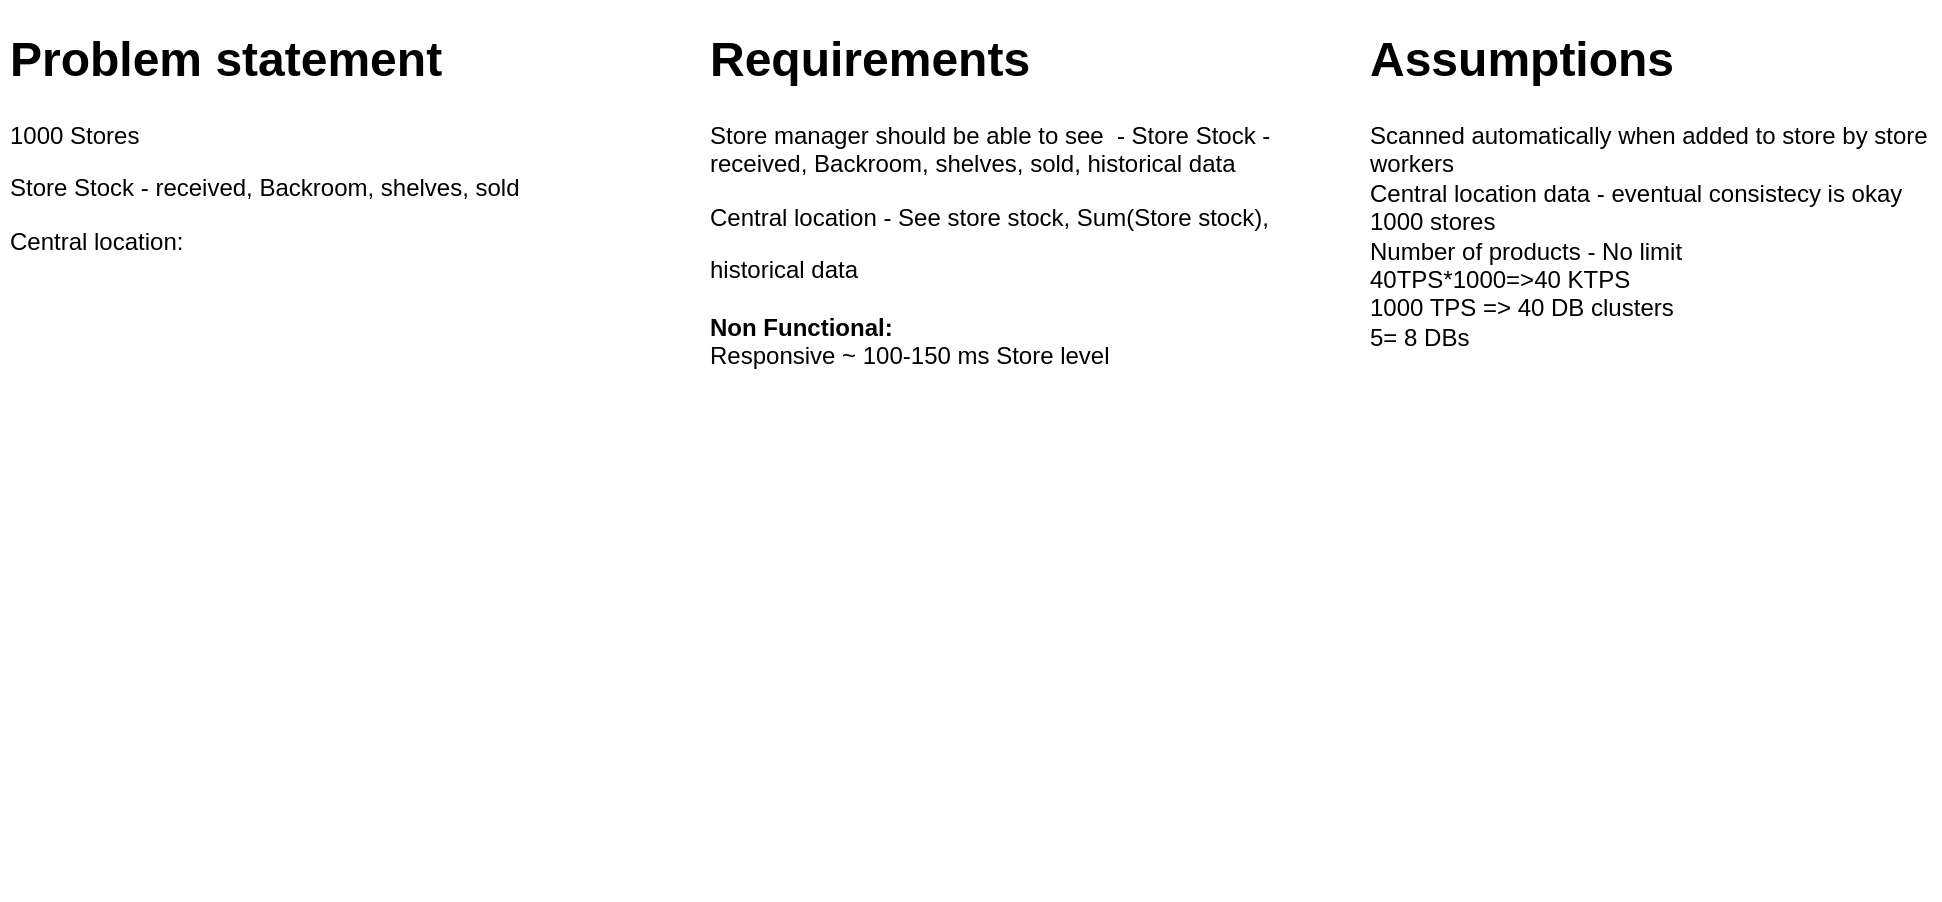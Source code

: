 <mxfile version="14.4.3" type="device" pages="3"><diagram id="UNdB63QJgYOPVIE6-4ie" name="Page-1"><mxGraphModel dx="1426" dy="860" grid="1" gridSize="10" guides="1" tooltips="1" connect="1" arrows="1" fold="1" page="1" pageScale="1" pageWidth="1600" pageHeight="900" math="0" shadow="0"><root><mxCell id="0"/><mxCell id="1" parent="0"/><mxCell id="GRGXwl9qzXYKM8jDBroG-9" value="&lt;h1&gt;Problem statement&lt;/h1&gt;&lt;p&gt;1000 Stores&lt;/p&gt;&lt;p&gt;Store Stock - received, Backroom, shelves, sold&lt;/p&gt;&lt;p&gt;Central location:&amp;nbsp;&lt;/p&gt;&lt;p&gt;&lt;br&gt;&lt;/p&gt;" style="text;html=1;strokeColor=none;fillColor=none;spacing=5;spacingTop=-20;whiteSpace=wrap;overflow=hidden;rounded=0;" vertex="1" parent="1"><mxGeometry x="70" y="50" width="290" height="440" as="geometry"/></mxCell><mxCell id="GRGXwl9qzXYKM8jDBroG-10" value="&lt;h1&gt;Requirements&lt;/h1&gt;&lt;p&gt;Store manager should be able to see&amp;nbsp; -&amp;nbsp;&lt;span&gt;Store Stock - received, Backroom, shelves, sold, historical data&lt;/span&gt;&lt;/p&gt;&lt;p&gt;Central location - See store stock, Sum(Store stock),&lt;/p&gt;historical data&lt;br&gt;&lt;br&gt;&lt;b&gt;Non Functional:&lt;br&gt;&lt;/b&gt;Responsive ~ 100-150 ms Store level&lt;br&gt;&lt;br&gt;&lt;br&gt;&lt;p&gt;&lt;br&gt;&lt;/p&gt;" style="text;html=1;strokeColor=none;fillColor=none;spacing=5;spacingTop=-20;whiteSpace=wrap;overflow=hidden;rounded=0;" vertex="1" parent="1"><mxGeometry x="420" y="50" width="290" height="440" as="geometry"/></mxCell><mxCell id="GRGXwl9qzXYKM8jDBroG-11" value="&lt;h1&gt;Assumptions&lt;/h1&gt;&lt;p&gt;&lt;/p&gt;Scanned automatically when added to store by store workers&lt;br&gt;Central location data - eventual consistecy is okay&lt;br&gt;1000 stores&lt;br&gt;Number of products - No limit&lt;br&gt;40TPS*1000=&amp;gt;40 KTPS&lt;br&gt;1000 TPS =&amp;gt; 40 DB clusters&lt;br&gt;5= 8 DBs&lt;br&gt;&lt;br&gt;&lt;p&gt;&lt;br&gt;&lt;/p&gt;" style="text;html=1;strokeColor=none;fillColor=none;spacing=5;spacingTop=-20;whiteSpace=wrap;overflow=hidden;rounded=0;" vertex="1" parent="1"><mxGeometry x="750" y="50" width="290" height="440" as="geometry"/></mxCell></root></mxGraphModel></diagram><diagram id="SzXHNHgsvzwaue9jOcaB" name="Page-2"><mxGraphModel dx="1426" dy="860" grid="1" gridSize="10" guides="1" tooltips="1" connect="1" arrows="1" fold="1" page="1" pageScale="1" pageWidth="1600" pageHeight="900" math="0" shadow="0"><root><mxCell id="rwjKGd3JoEMwEgXev7vl-0"/><mxCell id="rwjKGd3JoEMwEgXev7vl-1" parent="rwjKGd3JoEMwEgXev7vl-0"/><mxCell id="64qb2629zKnV2BH2HWp8-0" style="edgeStyle=orthogonalEdgeStyle;rounded=0;orthogonalLoop=1;jettySize=auto;html=1;exitX=1;exitY=0.25;exitDx=0;exitDy=0;entryX=0;entryY=0.5;entryDx=0;entryDy=0;" edge="1" parent="rwjKGd3JoEMwEgXev7vl-1" source="BfDdaLB4uts18QXflty8-0" target="nGOdQXeyhTNNgtVoR7G8-2"><mxGeometry relative="1" as="geometry"/></mxCell><mxCell id="64qb2629zKnV2BH2HWp8-8" style="edgeStyle=orthogonalEdgeStyle;rounded=0;orthogonalLoop=1;jettySize=auto;html=1;exitX=1;exitY=0.25;exitDx=0;exitDy=0;" edge="1" parent="rwjKGd3JoEMwEgXev7vl-1" source="BfDdaLB4uts18QXflty8-0" target="8oX5kacqKGzh1AA1KBBv-7"><mxGeometry relative="1" as="geometry"/></mxCell><mxCell id="64qb2629zKnV2BH2HWp8-10" style="edgeStyle=orthogonalEdgeStyle;rounded=0;orthogonalLoop=1;jettySize=auto;html=1;exitX=1;exitY=0.5;exitDx=0;exitDy=0;" edge="1" parent="rwjKGd3JoEMwEgXev7vl-1" source="BfDdaLB4uts18QXflty8-0" target="8oX5kacqKGzh1AA1KBBv-0"><mxGeometry relative="1" as="geometry"/></mxCell><mxCell id="64qb2629zKnV2BH2HWp8-12" style="edgeStyle=orthogonalEdgeStyle;rounded=0;orthogonalLoop=1;jettySize=auto;html=1;exitX=1;exitY=0.75;exitDx=0;exitDy=0;entryX=0;entryY=0.5;entryDx=0;entryDy=0;" edge="1" parent="rwjKGd3JoEMwEgXev7vl-1" source="BfDdaLB4uts18QXflty8-0" target="8oX5kacqKGzh1AA1KBBv-3"><mxGeometry relative="1" as="geometry"/></mxCell><mxCell id="BfDdaLB4uts18QXflty8-0" value="" style="rounded=0;whiteSpace=wrap;html=1;" vertex="1" parent="rwjKGd3JoEMwEgXev7vl-1"><mxGeometry x="225" y="70" width="10" height="690" as="geometry"/></mxCell><mxCell id="BfDdaLB4uts18QXflty8-1" value="Gateway" style="text;html=1;strokeColor=none;fillColor=none;align=center;verticalAlign=middle;whiteSpace=wrap;rounded=0;" vertex="1" parent="rwjKGd3JoEMwEgXev7vl-1"><mxGeometry x="210" y="40" width="40" height="20" as="geometry"/></mxCell><mxCell id="nGOdQXeyhTNNgtVoR7G8-0" value="" style="rounded=0;whiteSpace=wrap;html=1;fillColor=#dae8fc;strokeColor=#6c8ebf;" vertex="1" parent="rwjKGd3JoEMwEgXev7vl-1"><mxGeometry x="360" y="310" width="130" height="90" as="geometry"/></mxCell><mxCell id="nGOdQXeyhTNNgtVoR7G8-1" value="OAuth Service" style="text;html=1;strokeColor=none;fillColor=none;align=center;verticalAlign=middle;whiteSpace=wrap;rounded=0;" vertex="1" parent="rwjKGd3JoEMwEgXev7vl-1"><mxGeometry x="405" y="345" width="40" height="20" as="geometry"/></mxCell><mxCell id="64qb2629zKnV2BH2HWp8-7" style="edgeStyle=orthogonalEdgeStyle;rounded=0;orthogonalLoop=1;jettySize=auto;html=1;exitX=1;exitY=0.25;exitDx=0;exitDy=0;entryX=0.145;entryY=0;entryDx=0;entryDy=4.35;entryPerimeter=0;" edge="1" parent="rwjKGd3JoEMwEgXev7vl-1" source="nGOdQXeyhTNNgtVoR7G8-2" target="8oX5kacqKGzh1AA1KBBv-5"><mxGeometry relative="1" as="geometry"/></mxCell><mxCell id="nGOdQXeyhTNNgtVoR7G8-2" value="" style="rounded=0;whiteSpace=wrap;html=1;fillColor=#dae8fc;strokeColor=#6c8ebf;" vertex="1" parent="rwjKGd3JoEMwEgXev7vl-1"><mxGeometry x="610" y="80" width="130" height="90" as="geometry"/></mxCell><mxCell id="nGOdQXeyhTNNgtVoR7G8-3" value="Receive&lt;br&gt;Service" style="text;html=1;strokeColor=none;fillColor=none;align=center;verticalAlign=middle;whiteSpace=wrap;rounded=0;" vertex="1" parent="rwjKGd3JoEMwEgXev7vl-1"><mxGeometry x="655" y="115" width="40" height="20" as="geometry"/></mxCell><mxCell id="64qb2629zKnV2BH2HWp8-11" style="edgeStyle=orthogonalEdgeStyle;rounded=0;orthogonalLoop=1;jettySize=auto;html=1;exitX=1;exitY=0.5;exitDx=0;exitDy=0;entryX=0;entryY=1;entryDx=0;entryDy=-15;entryPerimeter=0;" edge="1" parent="rwjKGd3JoEMwEgXev7vl-1" source="8oX5kacqKGzh1AA1KBBv-0" target="8oX5kacqKGzh1AA1KBBv-5"><mxGeometry relative="1" as="geometry"/></mxCell><mxCell id="8oX5kacqKGzh1AA1KBBv-0" value="" style="rounded=0;whiteSpace=wrap;html=1;fillColor=#dae8fc;strokeColor=#6c8ebf;" vertex="1" parent="rwjKGd3JoEMwEgXev7vl-1"><mxGeometry x="610" y="345" width="130" height="90" as="geometry"/></mxCell><mxCell id="8oX5kacqKGzh1AA1KBBv-1" value="Shelves&lt;br&gt;Service" style="text;html=1;strokeColor=none;fillColor=none;align=center;verticalAlign=middle;whiteSpace=wrap;rounded=0;" vertex="1" parent="rwjKGd3JoEMwEgXev7vl-1"><mxGeometry x="655" y="380" width="40" height="20" as="geometry"/></mxCell><mxCell id="64qb2629zKnV2BH2HWp8-13" style="edgeStyle=orthogonalEdgeStyle;rounded=0;orthogonalLoop=1;jettySize=auto;html=1;exitX=1;exitY=0.5;exitDx=0;exitDy=0;entryX=0;entryY=0;entryDx=0;entryDy=0;" edge="1" parent="rwjKGd3JoEMwEgXev7vl-1" source="8oX5kacqKGzh1AA1KBBv-3" target="8oX5kacqKGzh1AA1KBBv-17"><mxGeometry relative="1" as="geometry"/></mxCell><mxCell id="8oX5kacqKGzh1AA1KBBv-3" value="" style="rounded=0;whiteSpace=wrap;html=1;fillColor=#dae8fc;strokeColor=#6c8ebf;" vertex="1" parent="rwjKGd3JoEMwEgXev7vl-1"><mxGeometry x="610" y="455" width="130" height="90" as="geometry"/></mxCell><mxCell id="8oX5kacqKGzh1AA1KBBv-4" value="Sell&lt;br&gt;Service" style="text;html=1;strokeColor=none;fillColor=none;align=center;verticalAlign=middle;whiteSpace=wrap;rounded=0;" vertex="1" parent="rwjKGd3JoEMwEgXev7vl-1"><mxGeometry x="655" y="490" width="40" height="20" as="geometry"/></mxCell><mxCell id="8oX5kacqKGzh1AA1KBBv-5" value="" style="shape=cylinder3;whiteSpace=wrap;html=1;boundedLbl=1;backgroundOutline=1;size=15;fillColor=#f8cecc;strokeColor=#b85450;" vertex="1" parent="rwjKGd3JoEMwEgXev7vl-1"><mxGeometry x="1260" y="60" width="80" height="100" as="geometry"/></mxCell><mxCell id="8oX5kacqKGzh1AA1KBBv-6" value="DB" style="text;html=1;strokeColor=none;fillColor=none;align=center;verticalAlign=middle;whiteSpace=wrap;rounded=0;" vertex="1" parent="rwjKGd3JoEMwEgXev7vl-1"><mxGeometry x="1285" y="100" width="40" height="20" as="geometry"/></mxCell><mxCell id="64qb2629zKnV2BH2HWp8-9" style="edgeStyle=orthogonalEdgeStyle;rounded=0;orthogonalLoop=1;jettySize=auto;html=1;exitX=1;exitY=0.5;exitDx=0;exitDy=0;entryX=0.013;entryY=0.79;entryDx=0;entryDy=0;entryPerimeter=0;" edge="1" parent="rwjKGd3JoEMwEgXev7vl-1" source="8oX5kacqKGzh1AA1KBBv-7" target="8oX5kacqKGzh1AA1KBBv-5"><mxGeometry relative="1" as="geometry"/></mxCell><mxCell id="8oX5kacqKGzh1AA1KBBv-7" value="" style="rounded=0;whiteSpace=wrap;html=1;fillColor=#dae8fc;strokeColor=#6c8ebf;" vertex="1" parent="rwjKGd3JoEMwEgXev7vl-1"><mxGeometry x="610" y="210" width="130" height="90" as="geometry"/></mxCell><mxCell id="8oX5kacqKGzh1AA1KBBv-8" value="Backroom&lt;br&gt;Service" style="text;html=1;strokeColor=none;fillColor=none;align=center;verticalAlign=middle;whiteSpace=wrap;rounded=0;" vertex="1" parent="rwjKGd3JoEMwEgXev7vl-1"><mxGeometry x="660" y="245" width="40" height="20" as="geometry"/></mxCell><mxCell id="8oX5kacqKGzh1AA1KBBv-10" value="" style="shape=cylinder3;whiteSpace=wrap;html=1;boundedLbl=1;backgroundOutline=1;size=15;fillColor=#f8cecc;strokeColor=#b85450;" vertex="1" parent="rwjKGd3JoEMwEgXev7vl-1"><mxGeometry x="1270" y="70" width="80" height="100" as="geometry"/></mxCell><mxCell id="8oX5kacqKGzh1AA1KBBv-11" value="DB" style="text;html=1;strokeColor=none;fillColor=none;align=center;verticalAlign=middle;whiteSpace=wrap;rounded=0;" vertex="1" parent="rwjKGd3JoEMwEgXev7vl-1"><mxGeometry x="1295" y="110" width="40" height="20" as="geometry"/></mxCell><mxCell id="8oX5kacqKGzh1AA1KBBv-12" value="" style="shape=cylinder3;whiteSpace=wrap;html=1;boundedLbl=1;backgroundOutline=1;size=15;fillColor=#f8cecc;strokeColor=#b85450;" vertex="1" parent="rwjKGd3JoEMwEgXev7vl-1"><mxGeometry x="1280" y="80" width="80" height="100" as="geometry"/></mxCell><mxCell id="8oX5kacqKGzh1AA1KBBv-13" value="DB" style="text;html=1;strokeColor=none;fillColor=none;align=center;verticalAlign=middle;whiteSpace=wrap;rounded=0;" vertex="1" parent="rwjKGd3JoEMwEgXev7vl-1"><mxGeometry x="1305" y="120" width="40" height="20" as="geometry"/></mxCell><mxCell id="8oX5kacqKGzh1AA1KBBv-14" value="" style="shape=cylinder3;whiteSpace=wrap;html=1;boundedLbl=1;backgroundOutline=1;size=15;fillColor=#f8cecc;strokeColor=#b85450;" vertex="1" parent="rwjKGd3JoEMwEgXev7vl-1"><mxGeometry x="1290" y="90" width="80" height="100" as="geometry"/></mxCell><mxCell id="8oX5kacqKGzh1AA1KBBv-15" value="DB" style="text;html=1;strokeColor=none;fillColor=none;align=center;verticalAlign=middle;whiteSpace=wrap;rounded=0;" vertex="1" parent="rwjKGd3JoEMwEgXev7vl-1"><mxGeometry x="1315" y="130" width="40" height="20" as="geometry"/></mxCell><mxCell id="8oX5kacqKGzh1AA1KBBv-16" value="" style="shape=cylinder3;whiteSpace=wrap;html=1;boundedLbl=1;backgroundOutline=1;size=15;fillColor=#f8cecc;strokeColor=#b85450;" vertex="1" parent="rwjKGd3JoEMwEgXev7vl-1"><mxGeometry x="1300" y="100" width="80" height="100" as="geometry"/></mxCell><mxCell id="8oX5kacqKGzh1AA1KBBv-17" value="DB" style="text;html=1;strokeColor=none;fillColor=none;align=center;verticalAlign=middle;whiteSpace=wrap;rounded=0;" vertex="1" parent="rwjKGd3JoEMwEgXev7vl-1"><mxGeometry x="1325" y="140" width="40" height="20" as="geometry"/></mxCell><mxCell id="64qb2629zKnV2BH2HWp8-4" value="" style="rounded=0;whiteSpace=wrap;html=1;fillColor=#dae8fc;strokeColor=#6c8ebf;" vertex="1" parent="rwjKGd3JoEMwEgXev7vl-1"><mxGeometry x="1275" y="275" width="130" height="90" as="geometry"/></mxCell><mxCell id="64qb2629zKnV2BH2HWp8-5" value="Sync service" style="text;html=1;strokeColor=none;fillColor=none;align=center;verticalAlign=middle;whiteSpace=wrap;rounded=0;" vertex="1" parent="rwjKGd3JoEMwEgXev7vl-1"><mxGeometry x="1325" y="310" width="40" height="20" as="geometry"/></mxCell></root></mxGraphModel></diagram><diagram id="Iu-dFcmcklIblYwnJ735" name="Page-3"><mxGraphModel dx="1426" dy="860" grid="1" gridSize="10" guides="1" tooltips="1" connect="1" arrows="1" fold="1" page="1" pageScale="1" pageWidth="1600" pageHeight="900" math="0" shadow="0"><root><mxCell id="uQFZlGrUQNtrKGSU3z1--0"/><mxCell id="uQFZlGrUQNtrKGSU3z1--1" parent="uQFZlGrUQNtrKGSU3z1--0"/><mxCell id="uQFZlGrUQNtrKGSU3z1--2" value="Stock" style="swimlane;fontStyle=0;childLayout=stackLayout;horizontal=1;startSize=26;fillColor=#1ba1e2;horizontalStack=0;resizeParent=1;resizeParentMax=0;resizeLast=0;collapsible=1;marginBottom=0;strokeColor=#006EAF;fontColor=#ffffff;" vertex="1" parent="uQFZlGrUQNtrKGSU3z1--1"><mxGeometry x="100" y="60" width="340" height="182" as="geometry"/></mxCell><mxCell id="uQFZlGrUQNtrKGSU3z1--3" value="+ id: String" style="text;strokeColor=none;fillColor=none;align=left;verticalAlign=top;spacingLeft=4;spacingRight=4;overflow=hidden;rotatable=0;points=[[0,0.5],[1,0.5]];portConstraint=eastwest;" vertex="1" parent="uQFZlGrUQNtrKGSU3z1--2"><mxGeometry y="26" width="340" height="26" as="geometry"/></mxCell><mxCell id="uQFZlGrUQNtrKGSU3z1--4" value="+ createdTime: Date" style="text;strokeColor=none;fillColor=none;align=left;verticalAlign=top;spacingLeft=4;spacingRight=4;overflow=hidden;rotatable=0;points=[[0,0.5],[1,0.5]];portConstraint=eastwest;" vertex="1" parent="uQFZlGrUQNtrKGSU3z1--2"><mxGeometry y="52" width="340" height="26" as="geometry"/></mxCell><mxCell id="uQFZlGrUQNtrKGSU3z1--5" value="+ productId: String" style="text;strokeColor=none;fillColor=none;align=left;verticalAlign=top;spacingLeft=4;spacingRight=4;overflow=hidden;rotatable=0;points=[[0,0.5],[1,0.5]];portConstraint=eastwest;" vertex="1" parent="uQFZlGrUQNtrKGSU3z1--2"><mxGeometry y="78" width="340" height="26" as="geometry"/></mxCell><mxCell id="uQFZlGrUQNtrKGSU3z1--6" value="+ Enum: Received/Backroom/Shelves/Sold" style="text;strokeColor=none;fillColor=none;align=left;verticalAlign=top;spacingLeft=4;spacingRight=4;overflow=hidden;rotatable=0;points=[[0,0.5],[1,0.5]];portConstraint=eastwest;" vertex="1" parent="uQFZlGrUQNtrKGSU3z1--2"><mxGeometry y="104" width="340" height="26" as="geometry"/></mxCell><mxCell id="uQFZlGrUQNtrKGSU3z1--9" value="+ count: int" style="text;strokeColor=none;fillColor=none;align=left;verticalAlign=top;spacingLeft=4;spacingRight=4;overflow=hidden;rotatable=0;points=[[0,0.5],[1,0.5]];portConstraint=eastwest;" vertex="1" parent="uQFZlGrUQNtrKGSU3z1--2"><mxGeometry y="130" width="340" height="26" as="geometry"/></mxCell><mxCell id="NSmuEJnsQwYgJy8rXnT1-6" value="+ store id: String" style="text;strokeColor=none;fillColor=none;align=left;verticalAlign=top;spacingLeft=4;spacingRight=4;overflow=hidden;rotatable=0;points=[[0,0.5],[1,0.5]];portConstraint=eastwest;" vertex="1" parent="uQFZlGrUQNtrKGSU3z1--2"><mxGeometry y="156" width="340" height="26" as="geometry"/></mxCell><mxCell id="NSmuEJnsQwYgJy8rXnT1-0" value="Store" style="swimlane;fontStyle=0;childLayout=stackLayout;horizontal=1;startSize=26;fillColor=#1ba1e2;horizontalStack=0;resizeParent=1;resizeParentMax=0;resizeLast=0;collapsible=1;marginBottom=0;strokeColor=#006EAF;fontColor=#ffffff;" vertex="1" parent="uQFZlGrUQNtrKGSU3z1--1"><mxGeometry x="510" y="60" width="340" height="78" as="geometry"/></mxCell><mxCell id="NSmuEJnsQwYgJy8rXnT1-1" value="+ id: String" style="text;strokeColor=none;fillColor=none;align=left;verticalAlign=top;spacingLeft=4;spacingRight=4;overflow=hidden;rotatable=0;points=[[0,0.5],[1,0.5]];portConstraint=eastwest;" vertex="1" parent="NSmuEJnsQwYgJy8rXnT1-0"><mxGeometry y="26" width="340" height="26" as="geometry"/></mxCell><mxCell id="NSmuEJnsQwYgJy8rXnT1-2" value="+ createdTime: Date" style="text;strokeColor=none;fillColor=none;align=left;verticalAlign=top;spacingLeft=4;spacingRight=4;overflow=hidden;rotatable=0;points=[[0,0.5],[1,0.5]];portConstraint=eastwest;" vertex="1" parent="NSmuEJnsQwYgJy8rXnT1-0"><mxGeometry y="52" width="340" height="26" as="geometry"/></mxCell><mxCell id="RWN1kpvPbNufHm5tLjSb-0" value="Global data" style="swimlane;fontStyle=0;childLayout=stackLayout;horizontal=1;startSize=26;fillColor=#1ba1e2;horizontalStack=0;resizeParent=1;resizeParentMax=0;resizeLast=0;collapsible=1;marginBottom=0;strokeColor=#006EAF;fontColor=#ffffff;" vertex="1" parent="uQFZlGrUQNtrKGSU3z1--1"><mxGeometry x="500" y="242" width="340" height="234" as="geometry"/></mxCell><mxCell id="RWN1kpvPbNufHm5tLjSb-1" value="+ id: Store id" style="text;strokeColor=none;fillColor=none;align=left;verticalAlign=top;spacingLeft=4;spacingRight=4;overflow=hidden;rotatable=0;points=[[0,0.5],[1,0.5]];portConstraint=eastwest;" vertex="1" parent="RWN1kpvPbNufHm5tLjSb-0"><mxGeometry y="26" width="340" height="26" as="geometry"/></mxCell><mxCell id="RWN1kpvPbNufHm5tLjSb-2" value="+ updatedTime: Date" style="text;strokeColor=none;fillColor=none;align=left;verticalAlign=top;spacingLeft=4;spacingRight=4;overflow=hidden;rotatable=0;points=[[0,0.5],[1,0.5]];portConstraint=eastwest;" vertex="1" parent="RWN1kpvPbNufHm5tLjSb-0"><mxGeometry y="52" width="340" height="26" as="geometry"/></mxCell><mxCell id="RWN1kpvPbNufHm5tLjSb-3" value="+ productId: String" style="text;strokeColor=none;fillColor=none;align=left;verticalAlign=top;spacingLeft=4;spacingRight=4;overflow=hidden;rotatable=0;points=[[0,0.5],[1,0.5]];portConstraint=eastwest;" vertex="1" parent="RWN1kpvPbNufHm5tLjSb-0"><mxGeometry y="78" width="340" height="26" as="geometry"/></mxCell><mxCell id="RWN1kpvPbNufHm5tLjSb-9" value="+ received count: int" style="text;strokeColor=none;fillColor=none;align=left;verticalAlign=top;spacingLeft=4;spacingRight=4;overflow=hidden;rotatable=0;points=[[0,0.5],[1,0.5]];portConstraint=eastwest;" vertex="1" parent="RWN1kpvPbNufHm5tLjSb-0"><mxGeometry y="104" width="340" height="26" as="geometry"/></mxCell><mxCell id="RWN1kpvPbNufHm5tLjSb-5" value="+ Backroom count: int" style="text;strokeColor=none;fillColor=none;align=left;verticalAlign=top;spacingLeft=4;spacingRight=4;overflow=hidden;rotatable=0;points=[[0,0.5],[1,0.5]];portConstraint=eastwest;" vertex="1" parent="RWN1kpvPbNufHm5tLjSb-0"><mxGeometry y="130" width="340" height="26" as="geometry"/></mxCell><mxCell id="RWN1kpvPbNufHm5tLjSb-7" value="+ Shelves count: int" style="text;strokeColor=none;fillColor=none;align=left;verticalAlign=top;spacingLeft=4;spacingRight=4;overflow=hidden;rotatable=0;points=[[0,0.5],[1,0.5]];portConstraint=eastwest;" vertex="1" parent="RWN1kpvPbNufHm5tLjSb-0"><mxGeometry y="156" width="340" height="26" as="geometry"/></mxCell><mxCell id="RWN1kpvPbNufHm5tLjSb-6" value="+ store id: String" style="text;strokeColor=none;fillColor=none;align=left;verticalAlign=top;spacingLeft=4;spacingRight=4;overflow=hidden;rotatable=0;points=[[0,0.5],[1,0.5]];portConstraint=eastwest;" vertex="1" parent="RWN1kpvPbNufHm5tLjSb-0"><mxGeometry y="182" width="340" height="26" as="geometry"/></mxCell><mxCell id="RWN1kpvPbNufHm5tLjSb-8" value="+ Sold count: int" style="text;strokeColor=none;fillColor=none;align=left;verticalAlign=top;spacingLeft=4;spacingRight=4;overflow=hidden;rotatable=0;points=[[0,0.5],[1,0.5]];portConstraint=eastwest;" vertex="1" parent="RWN1kpvPbNufHm5tLjSb-0"><mxGeometry y="208" width="340" height="26" as="geometry"/></mxCell></root></mxGraphModel></diagram></mxfile>